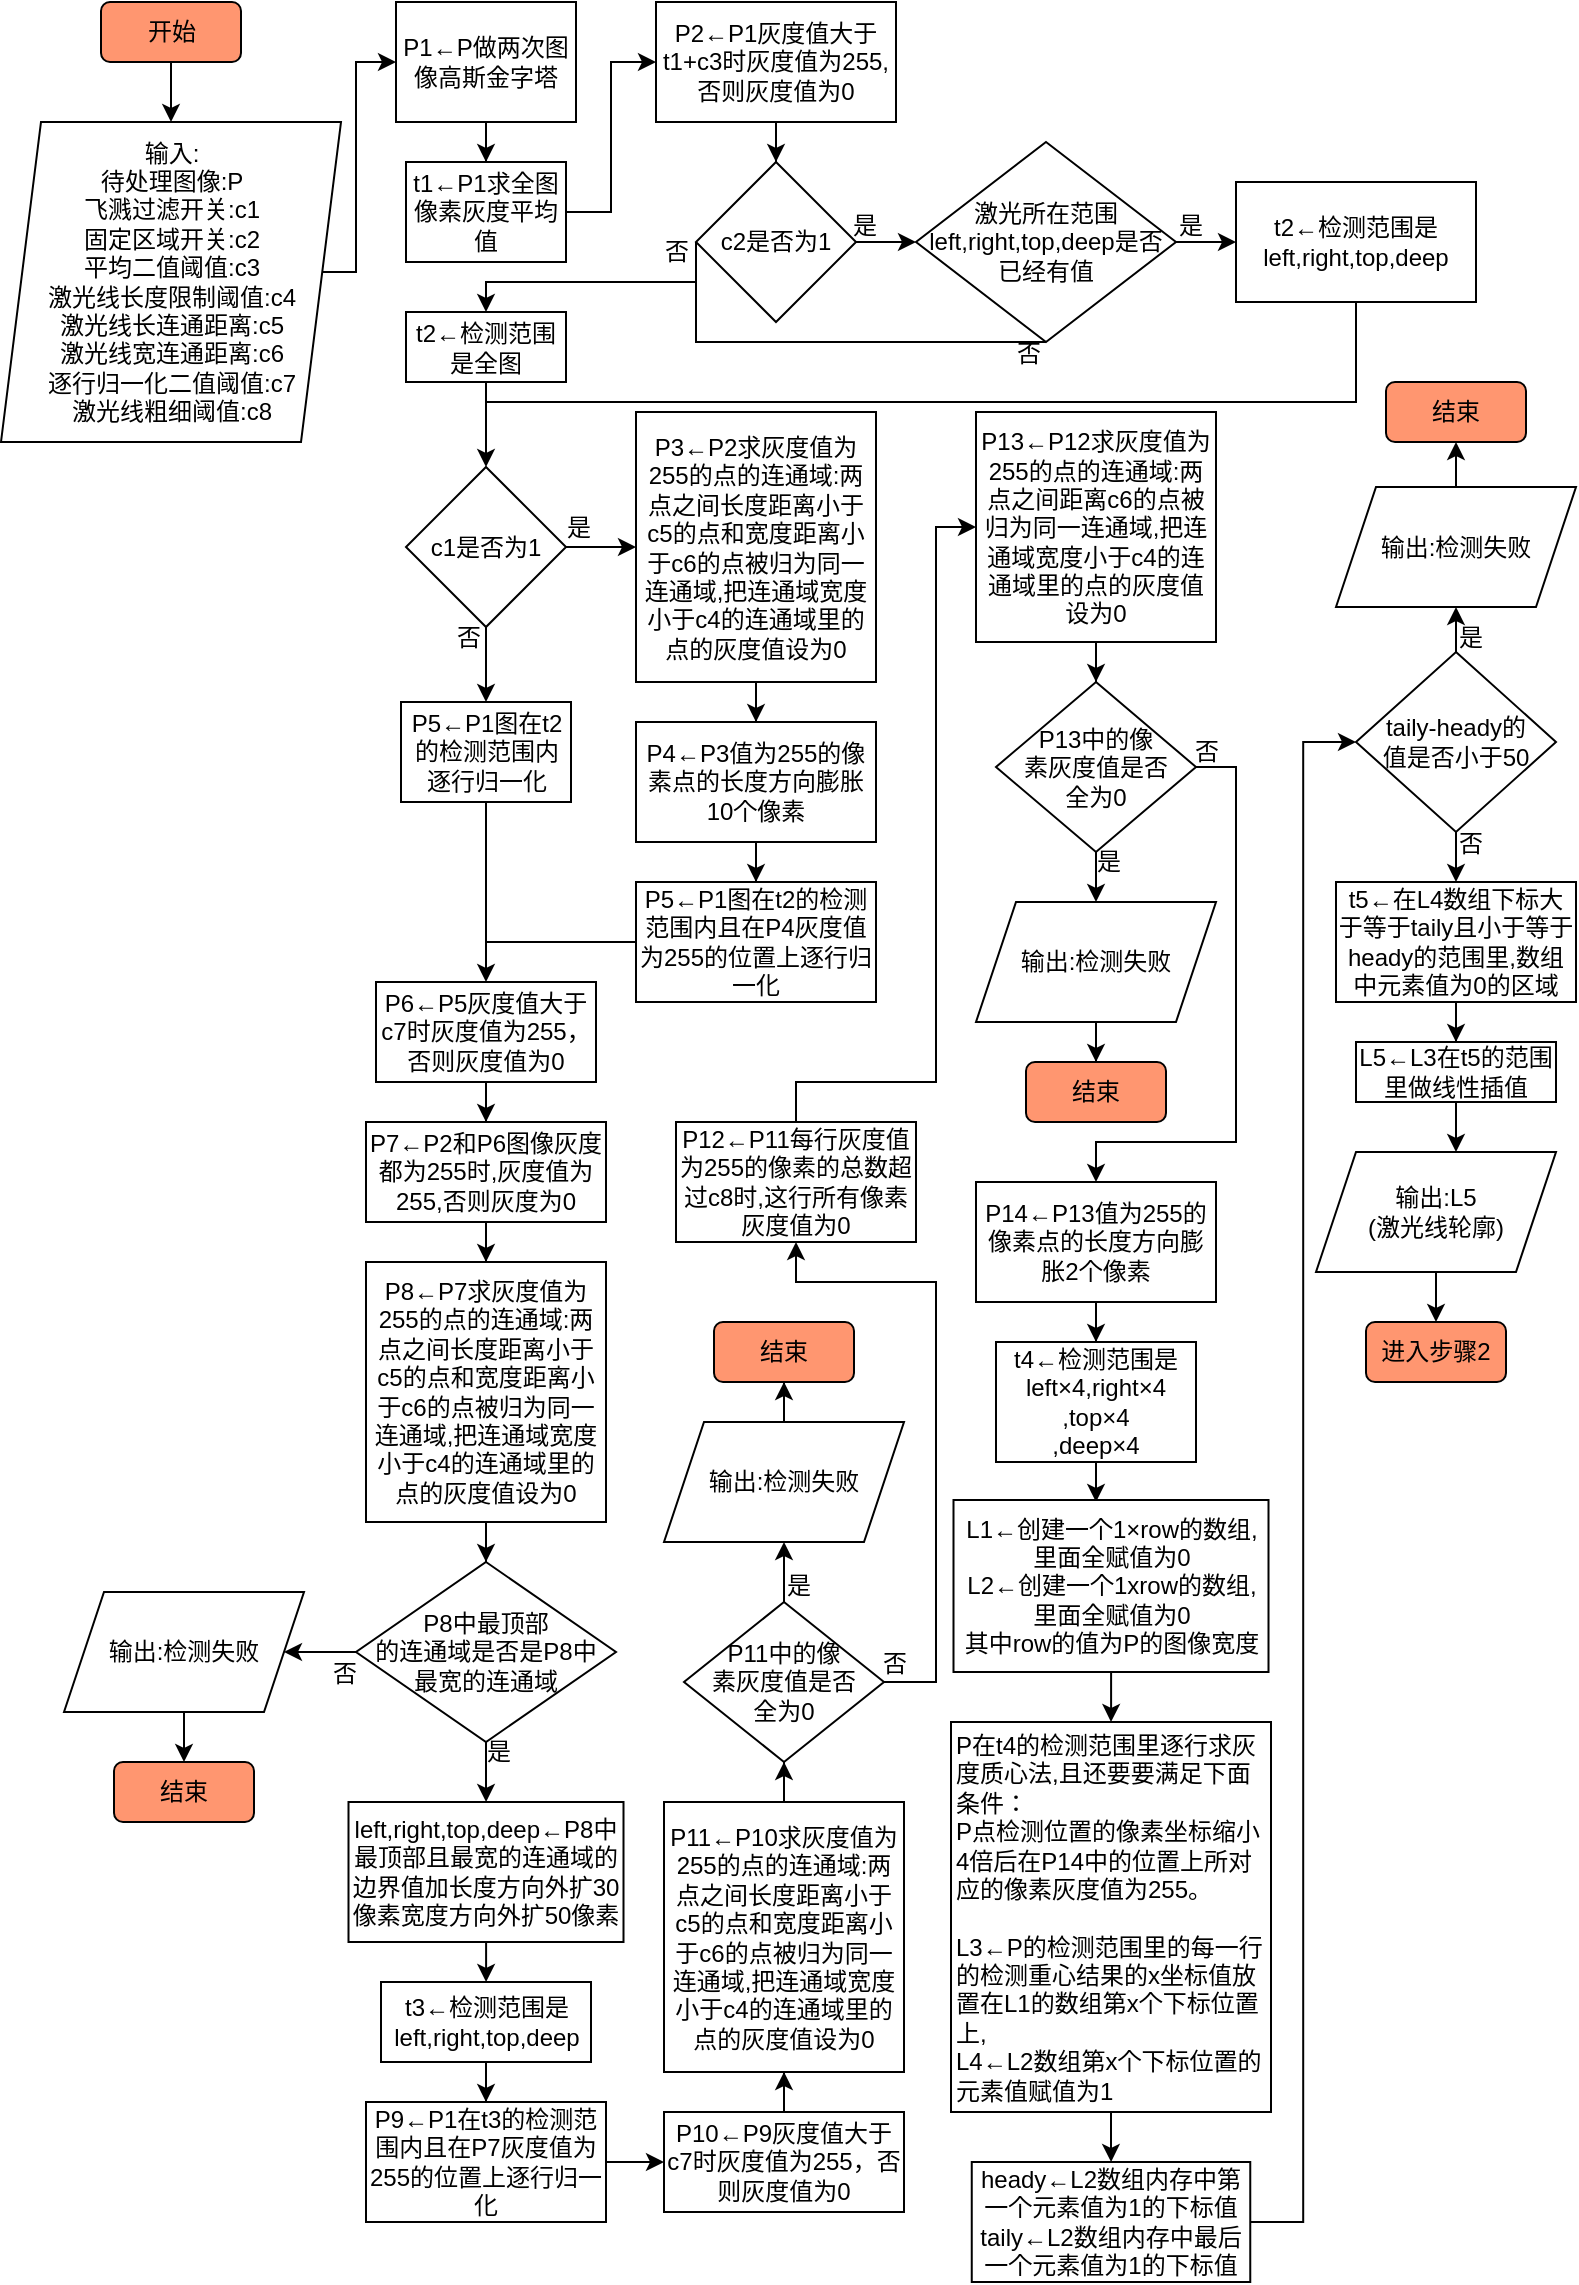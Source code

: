 <mxfile version="20.8.13" type="github">
  <diagram id="C5RBs43oDa-KdzZeNtuy" name="Page-1">
    <mxGraphModel dx="724" dy="401" grid="1" gridSize="10" guides="1" tooltips="1" connect="1" arrows="1" fold="1" page="1" pageScale="1" pageWidth="827" pageHeight="1169" math="0" shadow="0">
      <root>
        <mxCell id="WIyWlLk6GJQsqaUBKTNV-0" />
        <mxCell id="WIyWlLk6GJQsqaUBKTNV-1" parent="WIyWlLk6GJQsqaUBKTNV-0" />
        <mxCell id="YdWkepsm6j2u9YoEMQL1-44" value="" style="edgeStyle=orthogonalEdgeStyle;rounded=0;orthogonalLoop=1;jettySize=auto;html=1;" parent="WIyWlLk6GJQsqaUBKTNV-1" source="YdWkepsm6j2u9YoEMQL1-0" target="YdWkepsm6j2u9YoEMQL1-2" edge="1">
          <mxGeometry relative="1" as="geometry" />
        </mxCell>
        <mxCell id="YdWkepsm6j2u9YoEMQL1-0" value="开始" style="rounded=1;whiteSpace=wrap;html=1;fillColor=#FF9670;" parent="WIyWlLk6GJQsqaUBKTNV-1" vertex="1">
          <mxGeometry x="52.5" y="10" width="70" height="30" as="geometry" />
        </mxCell>
        <mxCell id="YdWkepsm6j2u9YoEMQL1-40" value="" style="edgeStyle=orthogonalEdgeStyle;rounded=0;orthogonalLoop=1;jettySize=auto;html=1;exitX=1;exitY=0.5;exitDx=0;exitDy=0;" parent="WIyWlLk6GJQsqaUBKTNV-1" source="YdWkepsm6j2u9YoEMQL1-2" target="YdWkepsm6j2u9YoEMQL1-5" edge="1">
          <mxGeometry relative="1" as="geometry">
            <Array as="points">
              <mxPoint x="180" y="145" />
              <mxPoint x="180" y="40" />
            </Array>
          </mxGeometry>
        </mxCell>
        <mxCell id="YdWkepsm6j2u9YoEMQL1-2" value="输入:&lt;br&gt;待处理图像:P&lt;br&gt;飞溅过滤开关:c1&lt;br&gt;固定区域开关:c2&lt;br&gt;平均二值阈值:c3&lt;br&gt;激光线长度限制阈值:c4&lt;br&gt;激光线长连通距离:c5&lt;br&gt;激光线宽连通距离:c6&lt;br&gt;逐行归一化二值阈值:c7&lt;br&gt;激光线粗细阈值:c8&lt;br&gt;" style="shape=parallelogram;perimeter=parallelogramPerimeter;whiteSpace=wrap;html=1;fixedSize=1;" parent="WIyWlLk6GJQsqaUBKTNV-1" vertex="1">
          <mxGeometry x="2.5" y="70" width="170" height="160" as="geometry" />
        </mxCell>
        <mxCell id="YdWkepsm6j2u9YoEMQL1-41" value="" style="edgeStyle=orthogonalEdgeStyle;rounded=0;orthogonalLoop=1;jettySize=auto;html=1;" parent="WIyWlLk6GJQsqaUBKTNV-1" source="YdWkepsm6j2u9YoEMQL1-5" target="YdWkepsm6j2u9YoEMQL1-38" edge="1">
          <mxGeometry relative="1" as="geometry" />
        </mxCell>
        <mxCell id="YdWkepsm6j2u9YoEMQL1-5" value="P1←P做两次图像高斯金字塔" style="rounded=0;whiteSpace=wrap;html=1;fillColor=#FFFFFF;" parent="WIyWlLk6GJQsqaUBKTNV-1" vertex="1">
          <mxGeometry x="200" y="10" width="90" height="60" as="geometry" />
        </mxCell>
        <mxCell id="YdWkepsm6j2u9YoEMQL1-43" value="" style="edgeStyle=orthogonalEdgeStyle;rounded=0;orthogonalLoop=1;jettySize=auto;html=1;entryX=0;entryY=0.5;entryDx=0;entryDy=0;" parent="WIyWlLk6GJQsqaUBKTNV-1" source="YdWkepsm6j2u9YoEMQL1-38" target="YdWkepsm6j2u9YoEMQL1-42" edge="1">
          <mxGeometry relative="1" as="geometry" />
        </mxCell>
        <mxCell id="YdWkepsm6j2u9YoEMQL1-38" value="t1←P1求全图像素灰度平均值" style="rounded=0;whiteSpace=wrap;html=1;fillColor=#FFFFFF;" parent="WIyWlLk6GJQsqaUBKTNV-1" vertex="1">
          <mxGeometry x="205" y="90" width="80" height="50" as="geometry" />
        </mxCell>
        <mxCell id="YdWkepsm6j2u9YoEMQL1-84" value="" style="edgeStyle=orthogonalEdgeStyle;rounded=0;orthogonalLoop=1;jettySize=auto;html=1;endArrow=classic;endFill=1;" parent="WIyWlLk6GJQsqaUBKTNV-1" source="YdWkepsm6j2u9YoEMQL1-42" target="YdWkepsm6j2u9YoEMQL1-83" edge="1">
          <mxGeometry relative="1" as="geometry" />
        </mxCell>
        <mxCell id="YdWkepsm6j2u9YoEMQL1-42" value="P2←P1灰度值大于t1+c3时灰度值为255,否则灰度值为0" style="rounded=0;whiteSpace=wrap;html=1;fillColor=#FFFFFF;" parent="WIyWlLk6GJQsqaUBKTNV-1" vertex="1">
          <mxGeometry x="330" y="10" width="120" height="60" as="geometry" />
        </mxCell>
        <mxCell id="YdWkepsm6j2u9YoEMQL1-48" value="" style="edgeStyle=orthogonalEdgeStyle;rounded=0;orthogonalLoop=1;jettySize=auto;html=1;" parent="WIyWlLk6GJQsqaUBKTNV-1" source="YdWkepsm6j2u9YoEMQL1-45" target="YdWkepsm6j2u9YoEMQL1-47" edge="1">
          <mxGeometry relative="1" as="geometry" />
        </mxCell>
        <mxCell id="YdWkepsm6j2u9YoEMQL1-54" value="" style="edgeStyle=orthogonalEdgeStyle;rounded=0;orthogonalLoop=1;jettySize=auto;html=1;" parent="WIyWlLk6GJQsqaUBKTNV-1" source="YdWkepsm6j2u9YoEMQL1-45" target="YdWkepsm6j2u9YoEMQL1-52" edge="1">
          <mxGeometry relative="1" as="geometry" />
        </mxCell>
        <mxCell id="YdWkepsm6j2u9YoEMQL1-45" value="c1是否为1" style="rhombus;whiteSpace=wrap;html=1;fillColor=#FFFFFF;" parent="WIyWlLk6GJQsqaUBKTNV-1" vertex="1">
          <mxGeometry x="205" y="242.5" width="80" height="80" as="geometry" />
        </mxCell>
        <mxCell id="YdWkepsm6j2u9YoEMQL1-51" value="" style="edgeStyle=orthogonalEdgeStyle;rounded=0;orthogonalLoop=1;jettySize=auto;html=1;" parent="WIyWlLk6GJQsqaUBKTNV-1" source="YdWkepsm6j2u9YoEMQL1-47" target="YdWkepsm6j2u9YoEMQL1-50" edge="1">
          <mxGeometry relative="1" as="geometry" />
        </mxCell>
        <mxCell id="YdWkepsm6j2u9YoEMQL1-47" value="P3←P2求灰度值为255的点的连通域:两点之间长度距离小于c5的点和宽度距离小于c6的点被归为同一连通域,把连通域宽度小于c4的连通域里的点的灰度值设为0" style="rounded=0;whiteSpace=wrap;html=1;fillColor=#FFFFFF;" parent="WIyWlLk6GJQsqaUBKTNV-1" vertex="1">
          <mxGeometry x="320" y="215" width="120" height="135" as="geometry" />
        </mxCell>
        <mxCell id="YdWkepsm6j2u9YoEMQL1-49" value="是" style="text;html=1;align=center;verticalAlign=middle;resizable=0;points=[];autosize=1;strokeColor=none;fillColor=none;" parent="WIyWlLk6GJQsqaUBKTNV-1" vertex="1">
          <mxGeometry x="271" y="258" width="40" height="30" as="geometry" />
        </mxCell>
        <mxCell id="YdWkepsm6j2u9YoEMQL1-58" value="" style="edgeStyle=orthogonalEdgeStyle;rounded=0;orthogonalLoop=1;jettySize=auto;html=1;" parent="WIyWlLk6GJQsqaUBKTNV-1" source="YdWkepsm6j2u9YoEMQL1-50" target="YdWkepsm6j2u9YoEMQL1-57" edge="1">
          <mxGeometry relative="1" as="geometry" />
        </mxCell>
        <mxCell id="YdWkepsm6j2u9YoEMQL1-50" value="P4←P3值为255的像素点的长度方向膨胀10个像素" style="rounded=0;whiteSpace=wrap;html=1;fillColor=#FFFFFF;" parent="WIyWlLk6GJQsqaUBKTNV-1" vertex="1">
          <mxGeometry x="320" y="370" width="120" height="60" as="geometry" />
        </mxCell>
        <mxCell id="YdWkepsm6j2u9YoEMQL1-74" value="" style="edgeStyle=orthogonalEdgeStyle;rounded=0;orthogonalLoop=1;jettySize=auto;html=1;" parent="WIyWlLk6GJQsqaUBKTNV-1" source="YdWkepsm6j2u9YoEMQL1-52" target="YdWkepsm6j2u9YoEMQL1-59" edge="1">
          <mxGeometry relative="1" as="geometry">
            <Array as="points">
              <mxPoint x="245" y="460" />
              <mxPoint x="245" y="460" />
            </Array>
          </mxGeometry>
        </mxCell>
        <mxCell id="YdWkepsm6j2u9YoEMQL1-52" value="P5←P1图在t2的检测范围内逐行归一化" style="rounded=0;whiteSpace=wrap;html=1;fillColor=#FFFFFF;" parent="WIyWlLk6GJQsqaUBKTNV-1" vertex="1">
          <mxGeometry x="202.5" y="360" width="85" height="50" as="geometry" />
        </mxCell>
        <mxCell id="YdWkepsm6j2u9YoEMQL1-55" value="否" style="text;html=1;align=center;verticalAlign=middle;resizable=0;points=[];autosize=1;strokeColor=none;fillColor=none;" parent="WIyWlLk6GJQsqaUBKTNV-1" vertex="1">
          <mxGeometry x="216" y="312.5" width="40" height="30" as="geometry" />
        </mxCell>
        <mxCell id="YdWkepsm6j2u9YoEMQL1-75" style="edgeStyle=orthogonalEdgeStyle;rounded=0;orthogonalLoop=1;jettySize=auto;html=1;endArrow=none;endFill=0;exitX=0;exitY=0.5;exitDx=0;exitDy=0;" parent="WIyWlLk6GJQsqaUBKTNV-1" source="YdWkepsm6j2u9YoEMQL1-57" edge="1">
          <mxGeometry relative="1" as="geometry">
            <mxPoint x="245" y="480" as="targetPoint" />
            <mxPoint x="330" y="500" as="sourcePoint" />
          </mxGeometry>
        </mxCell>
        <mxCell id="YdWkepsm6j2u9YoEMQL1-57" value="P5←P1图在t2的检测范围内且在P4灰度值为255的位置上逐行归一化" style="rounded=0;whiteSpace=wrap;html=1;fillColor=#FFFFFF;" parent="WIyWlLk6GJQsqaUBKTNV-1" vertex="1">
          <mxGeometry x="320" y="450" width="120" height="60" as="geometry" />
        </mxCell>
        <mxCell id="YdWkepsm6j2u9YoEMQL1-77" value="" style="edgeStyle=orthogonalEdgeStyle;rounded=0;orthogonalLoop=1;jettySize=auto;html=1;endArrow=classic;endFill=1;" parent="WIyWlLk6GJQsqaUBKTNV-1" source="YdWkepsm6j2u9YoEMQL1-59" target="YdWkepsm6j2u9YoEMQL1-76" edge="1">
          <mxGeometry relative="1" as="geometry" />
        </mxCell>
        <mxCell id="YdWkepsm6j2u9YoEMQL1-59" value="P6←P5灰度值大于c7时灰度值为255，否则灰度值为0" style="rounded=0;whiteSpace=wrap;html=1;fillColor=#FFFFFF;" parent="WIyWlLk6GJQsqaUBKTNV-1" vertex="1">
          <mxGeometry x="190" y="500" width="110" height="50" as="geometry" />
        </mxCell>
        <mxCell id="YdWkepsm6j2u9YoEMQL1-123" value="" style="edgeStyle=orthogonalEdgeStyle;rounded=0;orthogonalLoop=1;jettySize=auto;html=1;endArrow=classic;endFill=1;" parent="WIyWlLk6GJQsqaUBKTNV-1" source="YdWkepsm6j2u9YoEMQL1-76" target="YdWkepsm6j2u9YoEMQL1-79" edge="1">
          <mxGeometry relative="1" as="geometry" />
        </mxCell>
        <mxCell id="YdWkepsm6j2u9YoEMQL1-76" value="P7←P2和P6图像灰度都为255时,灰度值为255,否则灰度为0" style="rounded=0;whiteSpace=wrap;html=1;fillColor=#FFFFFF;" parent="WIyWlLk6GJQsqaUBKTNV-1" vertex="1">
          <mxGeometry x="185" y="570" width="120" height="50" as="geometry" />
        </mxCell>
        <mxCell id="YdWkepsm6j2u9YoEMQL1-109" value="" style="edgeStyle=orthogonalEdgeStyle;rounded=0;orthogonalLoop=1;jettySize=auto;html=1;endArrow=classic;endFill=1;" parent="WIyWlLk6GJQsqaUBKTNV-1" source="YdWkepsm6j2u9YoEMQL1-79" target="YdWkepsm6j2u9YoEMQL1-106" edge="1">
          <mxGeometry relative="1" as="geometry" />
        </mxCell>
        <mxCell id="YdWkepsm6j2u9YoEMQL1-79" value="P8←P7求灰度值为255的点的连通域:两点之间长度距离小于c5的点和宽度距离小于c6的点被归为同一连通域,把连通域宽度小于c4的连通域里的点的灰度值设为0" style="rounded=0;whiteSpace=wrap;html=1;fillColor=#FFFFFF;" parent="WIyWlLk6GJQsqaUBKTNV-1" vertex="1">
          <mxGeometry x="185" y="640" width="120" height="130" as="geometry" />
        </mxCell>
        <mxCell id="YdWkepsm6j2u9YoEMQL1-91" value="" style="edgeStyle=orthogonalEdgeStyle;rounded=0;orthogonalLoop=1;jettySize=auto;html=1;endArrow=classic;endFill=1;" parent="WIyWlLk6GJQsqaUBKTNV-1" source="YdWkepsm6j2u9YoEMQL1-83" target="YdWkepsm6j2u9YoEMQL1-90" edge="1">
          <mxGeometry relative="1" as="geometry" />
        </mxCell>
        <mxCell id="YdWkepsm6j2u9YoEMQL1-101" style="edgeStyle=orthogonalEdgeStyle;rounded=0;orthogonalLoop=1;jettySize=auto;html=1;entryX=0.5;entryY=0;entryDx=0;entryDy=0;endArrow=classic;endFill=1;exitX=0;exitY=0.5;exitDx=0;exitDy=0;" parent="WIyWlLk6GJQsqaUBKTNV-1" source="YdWkepsm6j2u9YoEMQL1-83" target="YdWkepsm6j2u9YoEMQL1-99" edge="1">
          <mxGeometry relative="1" as="geometry">
            <Array as="points">
              <mxPoint x="350" y="150" />
              <mxPoint x="245" y="150" />
            </Array>
          </mxGeometry>
        </mxCell>
        <mxCell id="YdWkepsm6j2u9YoEMQL1-83" value="c2是否为1" style="rhombus;whiteSpace=wrap;html=1;fillColor=#FFFFFF;" parent="WIyWlLk6GJQsqaUBKTNV-1" vertex="1">
          <mxGeometry x="350" y="90" width="80" height="80" as="geometry" />
        </mxCell>
        <mxCell id="YdWkepsm6j2u9YoEMQL1-87" value="否" style="text;html=1;align=center;verticalAlign=middle;resizable=0;points=[];autosize=1;strokeColor=none;fillColor=none;" parent="WIyWlLk6GJQsqaUBKTNV-1" vertex="1">
          <mxGeometry x="320" y="120" width="40" height="30" as="geometry" />
        </mxCell>
        <mxCell id="YdWkepsm6j2u9YoEMQL1-96" value="" style="edgeStyle=orthogonalEdgeStyle;rounded=0;orthogonalLoop=1;jettySize=auto;html=1;endArrow=classic;endFill=1;" parent="WIyWlLk6GJQsqaUBKTNV-1" source="YdWkepsm6j2u9YoEMQL1-90" target="YdWkepsm6j2u9YoEMQL1-95" edge="1">
          <mxGeometry relative="1" as="geometry" />
        </mxCell>
        <mxCell id="YdWkepsm6j2u9YoEMQL1-90" value="激光所在范围left,right,top,deep是否已经有值" style="rhombus;whiteSpace=wrap;html=1;fillColor=#FFFFFF;" parent="WIyWlLk6GJQsqaUBKTNV-1" vertex="1">
          <mxGeometry x="460" y="80" width="130" height="100" as="geometry" />
        </mxCell>
        <mxCell id="YdWkepsm6j2u9YoEMQL1-92" value="是" style="text;html=1;align=center;verticalAlign=middle;resizable=0;points=[];autosize=1;strokeColor=none;fillColor=none;" parent="WIyWlLk6GJQsqaUBKTNV-1" vertex="1">
          <mxGeometry x="414" y="107" width="40" height="30" as="geometry" />
        </mxCell>
        <mxCell id="YdWkepsm6j2u9YoEMQL1-102" style="edgeStyle=orthogonalEdgeStyle;rounded=0;orthogonalLoop=1;jettySize=auto;html=1;endArrow=none;endFill=0;exitX=0.5;exitY=1;exitDx=0;exitDy=0;" parent="WIyWlLk6GJQsqaUBKTNV-1" source="YdWkepsm6j2u9YoEMQL1-90" edge="1">
          <mxGeometry relative="1" as="geometry">
            <mxPoint x="350" y="150" as="targetPoint" />
            <Array as="points">
              <mxPoint x="350" y="180" />
            </Array>
          </mxGeometry>
        </mxCell>
        <mxCell id="YdWkepsm6j2u9YoEMQL1-94" value="否" style="text;html=1;align=center;verticalAlign=middle;resizable=0;points=[];autosize=1;strokeColor=none;fillColor=none;" parent="WIyWlLk6GJQsqaUBKTNV-1" vertex="1">
          <mxGeometry x="496" y="171" width="40" height="30" as="geometry" />
        </mxCell>
        <mxCell id="YdWkepsm6j2u9YoEMQL1-105" style="edgeStyle=orthogonalEdgeStyle;rounded=0;orthogonalLoop=1;jettySize=auto;html=1;endArrow=none;endFill=0;exitX=0.5;exitY=1;exitDx=0;exitDy=0;" parent="WIyWlLk6GJQsqaUBKTNV-1" source="YdWkepsm6j2u9YoEMQL1-95" edge="1">
          <mxGeometry relative="1" as="geometry">
            <mxPoint x="245" y="220" as="targetPoint" />
            <mxPoint x="615" y="130" as="sourcePoint" />
            <Array as="points">
              <mxPoint x="680" y="210" />
              <mxPoint x="245" y="210" />
            </Array>
          </mxGeometry>
        </mxCell>
        <mxCell id="YdWkepsm6j2u9YoEMQL1-95" value="t2←检测范围是left,right,top,deep" style="rounded=0;whiteSpace=wrap;html=1;fillColor=#FFFFFF;" parent="WIyWlLk6GJQsqaUBKTNV-1" vertex="1">
          <mxGeometry x="620" y="100" width="120" height="60" as="geometry" />
        </mxCell>
        <mxCell id="YdWkepsm6j2u9YoEMQL1-97" value="是" style="text;html=1;align=center;verticalAlign=middle;resizable=0;points=[];autosize=1;strokeColor=none;fillColor=none;" parent="WIyWlLk6GJQsqaUBKTNV-1" vertex="1">
          <mxGeometry x="577" y="107" width="40" height="30" as="geometry" />
        </mxCell>
        <mxCell id="YdWkepsm6j2u9YoEMQL1-103" style="edgeStyle=orthogonalEdgeStyle;rounded=0;orthogonalLoop=1;jettySize=auto;html=1;entryX=0.5;entryY=0;entryDx=0;entryDy=0;endArrow=classic;endFill=1;" parent="WIyWlLk6GJQsqaUBKTNV-1" source="YdWkepsm6j2u9YoEMQL1-99" target="YdWkepsm6j2u9YoEMQL1-45" edge="1">
          <mxGeometry relative="1" as="geometry" />
        </mxCell>
        <mxCell id="YdWkepsm6j2u9YoEMQL1-99" value="t2←检测范围是全图" style="rounded=0;whiteSpace=wrap;html=1;fillColor=#FFFFFF;" parent="WIyWlLk6GJQsqaUBKTNV-1" vertex="1">
          <mxGeometry x="205" y="165" width="80" height="35" as="geometry" />
        </mxCell>
        <mxCell id="YdWkepsm6j2u9YoEMQL1-112" value="" style="edgeStyle=orthogonalEdgeStyle;rounded=0;orthogonalLoop=1;jettySize=auto;html=1;endArrow=classic;endFill=1;" parent="WIyWlLk6GJQsqaUBKTNV-1" source="YdWkepsm6j2u9YoEMQL1-106" target="YdWkepsm6j2u9YoEMQL1-111" edge="1">
          <mxGeometry relative="1" as="geometry" />
        </mxCell>
        <mxCell id="YdWkepsm6j2u9YoEMQL1-115" value="" style="edgeStyle=orthogonalEdgeStyle;rounded=0;orthogonalLoop=1;jettySize=auto;html=1;endArrow=classic;endFill=1;" parent="WIyWlLk6GJQsqaUBKTNV-1" source="YdWkepsm6j2u9YoEMQL1-106" target="YdWkepsm6j2u9YoEMQL1-114" edge="1">
          <mxGeometry relative="1" as="geometry" />
        </mxCell>
        <mxCell id="YdWkepsm6j2u9YoEMQL1-106" value="&lt;div style=&quot;&quot;&gt;&lt;span style=&quot;background-color: initial;&quot;&gt;P8中最顶部&lt;/span&gt;&lt;/div&gt;&lt;div style=&quot;&quot;&gt;&lt;span style=&quot;background-color: initial;&quot;&gt;的连通域&lt;/span&gt;&lt;span style=&quot;background-color: initial;&quot;&gt;是否是&lt;/span&gt;&lt;span style=&quot;background-color: initial;&quot;&gt;P8中&lt;/span&gt;&lt;/div&gt;&lt;div style=&quot;&quot;&gt;&lt;span style=&quot;background-color: initial;&quot;&gt;最宽的&lt;/span&gt;&lt;span style=&quot;background-color: initial;&quot;&gt;连通域&lt;/span&gt;&lt;/div&gt;" style="rhombus;whiteSpace=wrap;html=1;fillColor=#FFFFFF;rotation=0;align=center;" parent="WIyWlLk6GJQsqaUBKTNV-1" vertex="1">
          <mxGeometry x="180" y="790" width="130" height="90" as="geometry" />
        </mxCell>
        <mxCell id="YdWkepsm6j2u9YoEMQL1-126" value="" style="edgeStyle=orthogonalEdgeStyle;rounded=0;orthogonalLoop=1;jettySize=auto;html=1;endArrow=classic;endFill=1;" parent="WIyWlLk6GJQsqaUBKTNV-1" source="YdWkepsm6j2u9YoEMQL1-111" target="YdWkepsm6j2u9YoEMQL1-125" edge="1">
          <mxGeometry relative="1" as="geometry" />
        </mxCell>
        <mxCell id="YdWkepsm6j2u9YoEMQL1-111" value="输出:检测失败" style="shape=parallelogram;perimeter=parallelogramPerimeter;whiteSpace=wrap;html=1;fixedSize=1;fillColor=#FFFFFF;" parent="WIyWlLk6GJQsqaUBKTNV-1" vertex="1">
          <mxGeometry x="34" y="805" width="120" height="60" as="geometry" />
        </mxCell>
        <mxCell id="YdWkepsm6j2u9YoEMQL1-113" value="否" style="text;html=1;align=center;verticalAlign=middle;resizable=0;points=[];autosize=1;strokeColor=none;fillColor=none;" parent="WIyWlLk6GJQsqaUBKTNV-1" vertex="1">
          <mxGeometry x="154" y="831" width="40" height="30" as="geometry" />
        </mxCell>
        <mxCell id="YdWkepsm6j2u9YoEMQL1-119" value="" style="edgeStyle=orthogonalEdgeStyle;rounded=0;orthogonalLoop=1;jettySize=auto;html=1;endArrow=classic;endFill=1;" parent="WIyWlLk6GJQsqaUBKTNV-1" source="YdWkepsm6j2u9YoEMQL1-114" target="YdWkepsm6j2u9YoEMQL1-118" edge="1">
          <mxGeometry relative="1" as="geometry" />
        </mxCell>
        <mxCell id="YdWkepsm6j2u9YoEMQL1-114" value="left,right,top,deep←P8中最顶部且最宽的连通域的边界值加长度方向外扩30像素宽度方向外扩50像素" style="rounded=0;whiteSpace=wrap;html=1;fillColor=#FFFFFF;" parent="WIyWlLk6GJQsqaUBKTNV-1" vertex="1">
          <mxGeometry x="176.25" y="910" width="137.5" height="70" as="geometry" />
        </mxCell>
        <mxCell id="YdWkepsm6j2u9YoEMQL1-116" value="是" style="text;html=1;align=center;verticalAlign=middle;resizable=0;points=[];autosize=1;strokeColor=none;fillColor=none;" parent="WIyWlLk6GJQsqaUBKTNV-1" vertex="1">
          <mxGeometry x="231" y="870" width="40" height="30" as="geometry" />
        </mxCell>
        <mxCell id="YdWkepsm6j2u9YoEMQL1-124" value="" style="edgeStyle=orthogonalEdgeStyle;rounded=0;orthogonalLoop=1;jettySize=auto;html=1;endArrow=classic;endFill=1;" parent="WIyWlLk6GJQsqaUBKTNV-1" source="YdWkepsm6j2u9YoEMQL1-118" target="YdWkepsm6j2u9YoEMQL1-120" edge="1">
          <mxGeometry relative="1" as="geometry" />
        </mxCell>
        <mxCell id="YdWkepsm6j2u9YoEMQL1-118" value="t3←检测范围是left,right,top,deep" style="rounded=0;whiteSpace=wrap;html=1;fillColor=#FFFFFF;" parent="WIyWlLk6GJQsqaUBKTNV-1" vertex="1">
          <mxGeometry x="192.5" y="1000" width="105" height="40" as="geometry" />
        </mxCell>
        <mxCell id="YdWkepsm6j2u9YoEMQL1-128" value="" style="edgeStyle=orthogonalEdgeStyle;rounded=0;orthogonalLoop=1;jettySize=auto;html=1;endArrow=classic;endFill=1;" parent="WIyWlLk6GJQsqaUBKTNV-1" source="YdWkepsm6j2u9YoEMQL1-120" target="YdWkepsm6j2u9YoEMQL1-127" edge="1">
          <mxGeometry relative="1" as="geometry" />
        </mxCell>
        <mxCell id="YdWkepsm6j2u9YoEMQL1-120" value="P9←P1在t3的检测范围内且在P7灰度值为255的位置上逐行归一化" style="rounded=0;whiteSpace=wrap;html=1;fillColor=#FFFFFF;" parent="WIyWlLk6GJQsqaUBKTNV-1" vertex="1">
          <mxGeometry x="185" y="1060" width="120" height="60" as="geometry" />
        </mxCell>
        <mxCell id="YdWkepsm6j2u9YoEMQL1-125" value="结束" style="rounded=1;whiteSpace=wrap;html=1;fillColor=#FF9670;" parent="WIyWlLk6GJQsqaUBKTNV-1" vertex="1">
          <mxGeometry x="59" y="890" width="70" height="30" as="geometry" />
        </mxCell>
        <mxCell id="YdWkepsm6j2u9YoEMQL1-130" value="" style="edgeStyle=orthogonalEdgeStyle;rounded=0;orthogonalLoop=1;jettySize=auto;html=1;endArrow=classic;endFill=1;" parent="WIyWlLk6GJQsqaUBKTNV-1" source="YdWkepsm6j2u9YoEMQL1-127" target="YdWkepsm6j2u9YoEMQL1-129" edge="1">
          <mxGeometry relative="1" as="geometry" />
        </mxCell>
        <mxCell id="YdWkepsm6j2u9YoEMQL1-127" value="P10←P9灰度值大于c7时灰度值为255，否则灰度值为0" style="rounded=0;whiteSpace=wrap;html=1;fillColor=#FFFFFF;" parent="WIyWlLk6GJQsqaUBKTNV-1" vertex="1">
          <mxGeometry x="334" y="1065" width="120" height="50" as="geometry" />
        </mxCell>
        <mxCell id="YdWkepsm6j2u9YoEMQL1-132" value="" style="edgeStyle=orthogonalEdgeStyle;rounded=0;orthogonalLoop=1;jettySize=auto;html=1;endArrow=classic;endFill=1;" parent="WIyWlLk6GJQsqaUBKTNV-1" source="YdWkepsm6j2u9YoEMQL1-129" target="YdWkepsm6j2u9YoEMQL1-131" edge="1">
          <mxGeometry relative="1" as="geometry" />
        </mxCell>
        <mxCell id="YdWkepsm6j2u9YoEMQL1-129" value="P11←P10求灰度值为255的点的连通域:两点之间长度距离小于c5的点和宽度距离小于c6的点被归为同一连通域,把连通域宽度小于c4的连通域里的点的灰度值设为0" style="rounded=0;whiteSpace=wrap;html=1;fillColor=#FFFFFF;" parent="WIyWlLk6GJQsqaUBKTNV-1" vertex="1">
          <mxGeometry x="334" y="910" width="120" height="135" as="geometry" />
        </mxCell>
        <mxCell id="YdWkepsm6j2u9YoEMQL1-134" value="" style="edgeStyle=orthogonalEdgeStyle;rounded=0;orthogonalLoop=1;jettySize=auto;html=1;endArrow=classic;endFill=1;" parent="WIyWlLk6GJQsqaUBKTNV-1" source="YdWkepsm6j2u9YoEMQL1-131" target="YdWkepsm6j2u9YoEMQL1-133" edge="1">
          <mxGeometry relative="1" as="geometry" />
        </mxCell>
        <mxCell id="YdWkepsm6j2u9YoEMQL1-139" style="edgeStyle=orthogonalEdgeStyle;rounded=0;orthogonalLoop=1;jettySize=auto;html=1;exitX=1;exitY=0.5;exitDx=0;exitDy=0;entryX=0.5;entryY=1;entryDx=0;entryDy=0;endArrow=classic;endFill=1;" parent="WIyWlLk6GJQsqaUBKTNV-1" source="YdWkepsm6j2u9YoEMQL1-131" target="YdWkepsm6j2u9YoEMQL1-138" edge="1">
          <mxGeometry relative="1" as="geometry">
            <Array as="points">
              <mxPoint x="470" y="850" />
              <mxPoint x="470" y="650" />
              <mxPoint x="400" y="650" />
            </Array>
          </mxGeometry>
        </mxCell>
        <mxCell id="YdWkepsm6j2u9YoEMQL1-131" value="P11中的像&lt;br&gt;素灰度值是否&lt;br&gt;全为0" style="rhombus;whiteSpace=wrap;html=1;fillColor=#FFFFFF;" parent="WIyWlLk6GJQsqaUBKTNV-1" vertex="1">
          <mxGeometry x="344" y="810" width="100" height="80" as="geometry" />
        </mxCell>
        <mxCell id="YdWkepsm6j2u9YoEMQL1-137" value="" style="edgeStyle=orthogonalEdgeStyle;rounded=0;orthogonalLoop=1;jettySize=auto;html=1;endArrow=classic;endFill=1;" parent="WIyWlLk6GJQsqaUBKTNV-1" source="YdWkepsm6j2u9YoEMQL1-133" target="YdWkepsm6j2u9YoEMQL1-136" edge="1">
          <mxGeometry relative="1" as="geometry" />
        </mxCell>
        <mxCell id="YdWkepsm6j2u9YoEMQL1-133" value="输出:检测失败" style="shape=parallelogram;perimeter=parallelogramPerimeter;whiteSpace=wrap;html=1;fixedSize=1;fillColor=#FFFFFF;" parent="WIyWlLk6GJQsqaUBKTNV-1" vertex="1">
          <mxGeometry x="334" y="720" width="120" height="60" as="geometry" />
        </mxCell>
        <mxCell id="YdWkepsm6j2u9YoEMQL1-135" value="是" style="text;html=1;align=center;verticalAlign=middle;resizable=0;points=[];autosize=1;strokeColor=none;fillColor=none;" parent="WIyWlLk6GJQsqaUBKTNV-1" vertex="1">
          <mxGeometry x="381" y="787" width="40" height="30" as="geometry" />
        </mxCell>
        <mxCell id="YdWkepsm6j2u9YoEMQL1-136" value="结束" style="rounded=1;whiteSpace=wrap;html=1;fillColor=#FF9670;" parent="WIyWlLk6GJQsqaUBKTNV-1" vertex="1">
          <mxGeometry x="359" y="670" width="70" height="30" as="geometry" />
        </mxCell>
        <mxCell id="YdWkepsm6j2u9YoEMQL1-142" style="edgeStyle=orthogonalEdgeStyle;rounded=0;orthogonalLoop=1;jettySize=auto;html=1;entryX=0;entryY=0.5;entryDx=0;entryDy=0;endArrow=classic;endFill=1;" parent="WIyWlLk6GJQsqaUBKTNV-1" source="YdWkepsm6j2u9YoEMQL1-138" target="YdWkepsm6j2u9YoEMQL1-141" edge="1">
          <mxGeometry relative="1" as="geometry">
            <Array as="points">
              <mxPoint x="400" y="550" />
              <mxPoint x="470" y="550" />
              <mxPoint x="470" y="273" />
            </Array>
          </mxGeometry>
        </mxCell>
        <mxCell id="YdWkepsm6j2u9YoEMQL1-138" value="P12←P11每行灰度值为255的像素的总数超过c8时,这行所有像素灰度值为0" style="rounded=0;whiteSpace=wrap;html=1;fillColor=#FFFFFF;" parent="WIyWlLk6GJQsqaUBKTNV-1" vertex="1">
          <mxGeometry x="340" y="570" width="120" height="60" as="geometry" />
        </mxCell>
        <mxCell id="YdWkepsm6j2u9YoEMQL1-140" value="否" style="text;html=1;align=center;verticalAlign=middle;resizable=0;points=[];autosize=1;strokeColor=none;fillColor=none;" parent="WIyWlLk6GJQsqaUBKTNV-1" vertex="1">
          <mxGeometry x="429" y="826" width="40" height="30" as="geometry" />
        </mxCell>
        <mxCell id="YdWkepsm6j2u9YoEMQL1-147" value="" style="edgeStyle=orthogonalEdgeStyle;rounded=0;orthogonalLoop=1;jettySize=auto;html=1;endArrow=classic;endFill=1;" parent="WIyWlLk6GJQsqaUBKTNV-1" source="YdWkepsm6j2u9YoEMQL1-141" target="YdWkepsm6j2u9YoEMQL1-145" edge="1">
          <mxGeometry relative="1" as="geometry" />
        </mxCell>
        <mxCell id="YdWkepsm6j2u9YoEMQL1-141" value="P13←P12求灰度值为255的点的连通域:两点之间距离c6的点被归为同一连通域,把连通域宽度小于c4的连通域里的点的灰度值设为0" style="rounded=0;whiteSpace=wrap;html=1;fillColor=#FFFFFF;" parent="WIyWlLk6GJQsqaUBKTNV-1" vertex="1">
          <mxGeometry x="490" y="215" width="120" height="115" as="geometry" />
        </mxCell>
        <mxCell id="YdWkepsm6j2u9YoEMQL1-156" value="" style="edgeStyle=orthogonalEdgeStyle;rounded=0;orthogonalLoop=1;jettySize=auto;html=1;endArrow=classic;endFill=1;" parent="WIyWlLk6GJQsqaUBKTNV-1" source="YdWkepsm6j2u9YoEMQL1-143" target="YdWkepsm6j2u9YoEMQL1-155" edge="1">
          <mxGeometry relative="1" as="geometry" />
        </mxCell>
        <mxCell id="YdWkepsm6j2u9YoEMQL1-143" value="P14←P13值为255的像素点的长度方向膨胀2个像素" style="rounded=0;whiteSpace=wrap;html=1;fillColor=#FFFFFF;" parent="WIyWlLk6GJQsqaUBKTNV-1" vertex="1">
          <mxGeometry x="490" y="600" width="120" height="60" as="geometry" />
        </mxCell>
        <mxCell id="YdWkepsm6j2u9YoEMQL1-149" value="" style="edgeStyle=orthogonalEdgeStyle;rounded=0;orthogonalLoop=1;jettySize=auto;html=1;endArrow=classic;endFill=1;" parent="WIyWlLk6GJQsqaUBKTNV-1" source="YdWkepsm6j2u9YoEMQL1-145" target="YdWkepsm6j2u9YoEMQL1-148" edge="1">
          <mxGeometry relative="1" as="geometry" />
        </mxCell>
        <mxCell id="YdWkepsm6j2u9YoEMQL1-153" style="edgeStyle=orthogonalEdgeStyle;rounded=0;orthogonalLoop=1;jettySize=auto;html=1;exitX=1;exitY=0.5;exitDx=0;exitDy=0;endArrow=classic;endFill=1;entryX=0.5;entryY=0;entryDx=0;entryDy=0;" parent="WIyWlLk6GJQsqaUBKTNV-1" source="YdWkepsm6j2u9YoEMQL1-145" target="YdWkepsm6j2u9YoEMQL1-143" edge="1">
          <mxGeometry relative="1" as="geometry">
            <mxPoint x="554" y="640" as="targetPoint" />
            <Array as="points">
              <mxPoint x="620" y="393" />
              <mxPoint x="620" y="580" />
              <mxPoint x="550" y="580" />
            </Array>
          </mxGeometry>
        </mxCell>
        <mxCell id="YdWkepsm6j2u9YoEMQL1-145" value="P13中的像&lt;br&gt;素灰度值是否&lt;br&gt;全为0" style="rhombus;whiteSpace=wrap;html=1;fillColor=#FFFFFF;" parent="WIyWlLk6GJQsqaUBKTNV-1" vertex="1">
          <mxGeometry x="500" y="350" width="100" height="85" as="geometry" />
        </mxCell>
        <mxCell id="YdWkepsm6j2u9YoEMQL1-152" value="" style="edgeStyle=orthogonalEdgeStyle;rounded=0;orthogonalLoop=1;jettySize=auto;html=1;endArrow=classic;endFill=1;" parent="WIyWlLk6GJQsqaUBKTNV-1" source="YdWkepsm6j2u9YoEMQL1-148" target="YdWkepsm6j2u9YoEMQL1-151" edge="1">
          <mxGeometry relative="1" as="geometry" />
        </mxCell>
        <mxCell id="YdWkepsm6j2u9YoEMQL1-148" value="输出:检测失败" style="shape=parallelogram;perimeter=parallelogramPerimeter;whiteSpace=wrap;html=1;fixedSize=1;fillColor=#FFFFFF;" parent="WIyWlLk6GJQsqaUBKTNV-1" vertex="1">
          <mxGeometry x="490" y="460" width="120" height="60" as="geometry" />
        </mxCell>
        <mxCell id="YdWkepsm6j2u9YoEMQL1-150" value="是" style="text;html=1;align=center;verticalAlign=middle;resizable=0;points=[];autosize=1;strokeColor=none;fillColor=none;" parent="WIyWlLk6GJQsqaUBKTNV-1" vertex="1">
          <mxGeometry x="536" y="425" width="40" height="30" as="geometry" />
        </mxCell>
        <mxCell id="YdWkepsm6j2u9YoEMQL1-151" value="结束" style="rounded=1;whiteSpace=wrap;html=1;fillColor=#FF9670;" parent="WIyWlLk6GJQsqaUBKTNV-1" vertex="1">
          <mxGeometry x="515" y="540" width="70" height="30" as="geometry" />
        </mxCell>
        <mxCell id="YdWkepsm6j2u9YoEMQL1-154" value="否" style="text;html=1;align=center;verticalAlign=middle;resizable=0;points=[];autosize=1;strokeColor=none;fillColor=none;" parent="WIyWlLk6GJQsqaUBKTNV-1" vertex="1">
          <mxGeometry x="585" y="370" width="40" height="30" as="geometry" />
        </mxCell>
        <mxCell id="utUGvmq4-_NXvdLCydQL-2" value="" style="edgeStyle=orthogonalEdgeStyle;rounded=0;orthogonalLoop=1;jettySize=auto;html=1;entryX=0.451;entryY=0.003;entryDx=0;entryDy=0;entryPerimeter=0;" edge="1" parent="WIyWlLk6GJQsqaUBKTNV-1" source="YdWkepsm6j2u9YoEMQL1-155" target="utUGvmq4-_NXvdLCydQL-1">
          <mxGeometry relative="1" as="geometry" />
        </mxCell>
        <mxCell id="YdWkepsm6j2u9YoEMQL1-155" value="t4←检测范围是left×4,right×4&lt;br&gt;,top×4&lt;br&gt;,deep×4" style="rounded=0;whiteSpace=wrap;html=1;fillColor=#FFFFFF;" parent="WIyWlLk6GJQsqaUBKTNV-1" vertex="1">
          <mxGeometry x="500" y="680" width="100" height="60" as="geometry" />
        </mxCell>
        <mxCell id="utUGvmq4-_NXvdLCydQL-5" value="" style="edgeStyle=orthogonalEdgeStyle;rounded=0;orthogonalLoop=1;jettySize=auto;html=1;" edge="1" parent="WIyWlLk6GJQsqaUBKTNV-1" source="YdWkepsm6j2u9YoEMQL1-157" target="utUGvmq4-_NXvdLCydQL-4">
          <mxGeometry relative="1" as="geometry" />
        </mxCell>
        <mxCell id="YdWkepsm6j2u9YoEMQL1-157" value="&lt;div style=&quot;&quot;&gt;&lt;span style=&quot;background-color: initial;&quot;&gt;P在t4的检测范围里逐行求灰度质心法&lt;/span&gt;&lt;span style=&quot;background-color: initial;&quot;&gt;,且还要要满足下面条件：&lt;/span&gt;&lt;/div&gt;P点检测位置的像素坐标缩小4倍后在P14中的位置上所对应的像素灰度值为255。&lt;br&gt;&lt;br&gt;L3←P的检测范围里的每一行的检测重心结果的x坐标值放置在L1的数组第x个下标位置上,&lt;br&gt;L4←L2数组第x个下标位置的元素值赋值为1" style="rounded=0;whiteSpace=wrap;html=1;fillColor=#FFFFFF;align=left;" parent="WIyWlLk6GJQsqaUBKTNV-1" vertex="1">
          <mxGeometry x="477.5" y="870" width="160" height="195" as="geometry" />
        </mxCell>
        <mxCell id="utUGvmq4-_NXvdLCydQL-3" value="" style="edgeStyle=orthogonalEdgeStyle;rounded=0;orthogonalLoop=1;jettySize=auto;html=1;" edge="1" parent="WIyWlLk6GJQsqaUBKTNV-1" source="utUGvmq4-_NXvdLCydQL-1" target="YdWkepsm6j2u9YoEMQL1-157">
          <mxGeometry relative="1" as="geometry" />
        </mxCell>
        <mxCell id="utUGvmq4-_NXvdLCydQL-1" value="L1←创建一个1×row的数组,里面全赋值为0&lt;br&gt;L2←创建一个1xrow的数组,里面全赋值为0&lt;br&gt;其中row的值为P的图像宽度" style="rounded=0;whiteSpace=wrap;html=1;" vertex="1" parent="WIyWlLk6GJQsqaUBKTNV-1">
          <mxGeometry x="478.75" y="759" width="157.5" height="86" as="geometry" />
        </mxCell>
        <mxCell id="utUGvmq4-_NXvdLCydQL-13" style="edgeStyle=orthogonalEdgeStyle;rounded=0;orthogonalLoop=1;jettySize=auto;html=1;entryX=0;entryY=0.5;entryDx=0;entryDy=0;" edge="1" parent="WIyWlLk6GJQsqaUBKTNV-1" source="utUGvmq4-_NXvdLCydQL-4" target="utUGvmq4-_NXvdLCydQL-12">
          <mxGeometry relative="1" as="geometry" />
        </mxCell>
        <mxCell id="utUGvmq4-_NXvdLCydQL-4" value="heady←L2数组内存中第一个元素值为1的下标值&lt;br&gt;taily←L2数组内存中最后一个元素值为1的下标值" style="rounded=0;whiteSpace=wrap;html=1;" vertex="1" parent="WIyWlLk6GJQsqaUBKTNV-1">
          <mxGeometry x="487.88" y="1090" width="139.25" height="60" as="geometry" />
        </mxCell>
        <mxCell id="utUGvmq4-_NXvdLCydQL-15" value="" style="edgeStyle=orthogonalEdgeStyle;rounded=0;orthogonalLoop=1;jettySize=auto;html=1;" edge="1" parent="WIyWlLk6GJQsqaUBKTNV-1" source="utUGvmq4-_NXvdLCydQL-12" target="utUGvmq4-_NXvdLCydQL-14">
          <mxGeometry relative="1" as="geometry" />
        </mxCell>
        <mxCell id="utUGvmq4-_NXvdLCydQL-21" value="" style="edgeStyle=orthogonalEdgeStyle;rounded=0;orthogonalLoop=1;jettySize=auto;html=1;" edge="1" parent="WIyWlLk6GJQsqaUBKTNV-1" source="utUGvmq4-_NXvdLCydQL-12" target="utUGvmq4-_NXvdLCydQL-20">
          <mxGeometry relative="1" as="geometry" />
        </mxCell>
        <mxCell id="utUGvmq4-_NXvdLCydQL-12" value="taily-heady的&lt;br&gt;值是否小于50" style="rhombus;whiteSpace=wrap;html=1;" vertex="1" parent="WIyWlLk6GJQsqaUBKTNV-1">
          <mxGeometry x="680" y="335" width="100" height="90" as="geometry" />
        </mxCell>
        <mxCell id="utUGvmq4-_NXvdLCydQL-19" value="" style="edgeStyle=orthogonalEdgeStyle;rounded=0;orthogonalLoop=1;jettySize=auto;html=1;" edge="1" parent="WIyWlLk6GJQsqaUBKTNV-1" source="utUGvmq4-_NXvdLCydQL-14" target="utUGvmq4-_NXvdLCydQL-18">
          <mxGeometry relative="1" as="geometry" />
        </mxCell>
        <mxCell id="utUGvmq4-_NXvdLCydQL-14" value="输出:检测失败" style="shape=parallelogram;perimeter=parallelogramPerimeter;whiteSpace=wrap;html=1;fixedSize=1;" vertex="1" parent="WIyWlLk6GJQsqaUBKTNV-1">
          <mxGeometry x="670" y="252.5" width="120" height="60" as="geometry" />
        </mxCell>
        <mxCell id="utUGvmq4-_NXvdLCydQL-17" value="是" style="text;html=1;align=center;verticalAlign=middle;resizable=0;points=[];autosize=1;strokeColor=none;fillColor=none;" vertex="1" parent="WIyWlLk6GJQsqaUBKTNV-1">
          <mxGeometry x="717" y="312.5" width="40" height="30" as="geometry" />
        </mxCell>
        <mxCell id="utUGvmq4-_NXvdLCydQL-18" value="结束" style="rounded=1;whiteSpace=wrap;html=1;fillColor=#FF9670;" vertex="1" parent="WIyWlLk6GJQsqaUBKTNV-1">
          <mxGeometry x="695" y="200" width="70" height="30" as="geometry" />
        </mxCell>
        <mxCell id="utUGvmq4-_NXvdLCydQL-24" value="" style="edgeStyle=orthogonalEdgeStyle;rounded=0;orthogonalLoop=1;jettySize=auto;html=1;" edge="1" parent="WIyWlLk6GJQsqaUBKTNV-1" source="utUGvmq4-_NXvdLCydQL-20" target="utUGvmq4-_NXvdLCydQL-23">
          <mxGeometry relative="1" as="geometry" />
        </mxCell>
        <mxCell id="utUGvmq4-_NXvdLCydQL-20" value="t5←在L4数组下标大于等于taily且小于等于heady的范围里,数组中元素值为0的区域" style="rounded=0;whiteSpace=wrap;html=1;" vertex="1" parent="WIyWlLk6GJQsqaUBKTNV-1">
          <mxGeometry x="670" y="450" width="120" height="60" as="geometry" />
        </mxCell>
        <mxCell id="utUGvmq4-_NXvdLCydQL-22" value="否" style="text;html=1;align=center;verticalAlign=middle;resizable=0;points=[];autosize=1;strokeColor=none;fillColor=none;" vertex="1" parent="WIyWlLk6GJQsqaUBKTNV-1">
          <mxGeometry x="717" y="416" width="40" height="30" as="geometry" />
        </mxCell>
        <mxCell id="utUGvmq4-_NXvdLCydQL-26" value="" style="edgeStyle=orthogonalEdgeStyle;rounded=0;orthogonalLoop=1;jettySize=auto;html=1;" edge="1" parent="WIyWlLk6GJQsqaUBKTNV-1" source="utUGvmq4-_NXvdLCydQL-23">
          <mxGeometry relative="1" as="geometry">
            <mxPoint x="730.0" y="585.0" as="targetPoint" />
          </mxGeometry>
        </mxCell>
        <mxCell id="utUGvmq4-_NXvdLCydQL-23" value="L5←L3在t5的范围里做线性插值" style="rounded=0;whiteSpace=wrap;html=1;" vertex="1" parent="WIyWlLk6GJQsqaUBKTNV-1">
          <mxGeometry x="680" y="530" width="100" height="30" as="geometry" />
        </mxCell>
        <mxCell id="utUGvmq4-_NXvdLCydQL-34" value="" style="edgeStyle=orthogonalEdgeStyle;rounded=0;orthogonalLoop=1;jettySize=auto;html=1;" edge="1" parent="WIyWlLk6GJQsqaUBKTNV-1" source="utUGvmq4-_NXvdLCydQL-32" target="utUGvmq4-_NXvdLCydQL-33">
          <mxGeometry relative="1" as="geometry" />
        </mxCell>
        <mxCell id="utUGvmq4-_NXvdLCydQL-32" value="输出:L5&lt;br&gt;(激光线轮廓)" style="shape=parallelogram;perimeter=parallelogramPerimeter;whiteSpace=wrap;html=1;fixedSize=1;fillColor=#FFFFFF;" vertex="1" parent="WIyWlLk6GJQsqaUBKTNV-1">
          <mxGeometry x="660" y="585" width="120" height="60" as="geometry" />
        </mxCell>
        <mxCell id="utUGvmq4-_NXvdLCydQL-33" value="进入步骤2" style="rounded=1;whiteSpace=wrap;html=1;fillColor=#FF9670;" vertex="1" parent="WIyWlLk6GJQsqaUBKTNV-1">
          <mxGeometry x="685" y="670" width="70" height="30" as="geometry" />
        </mxCell>
      </root>
    </mxGraphModel>
  </diagram>
</mxfile>

